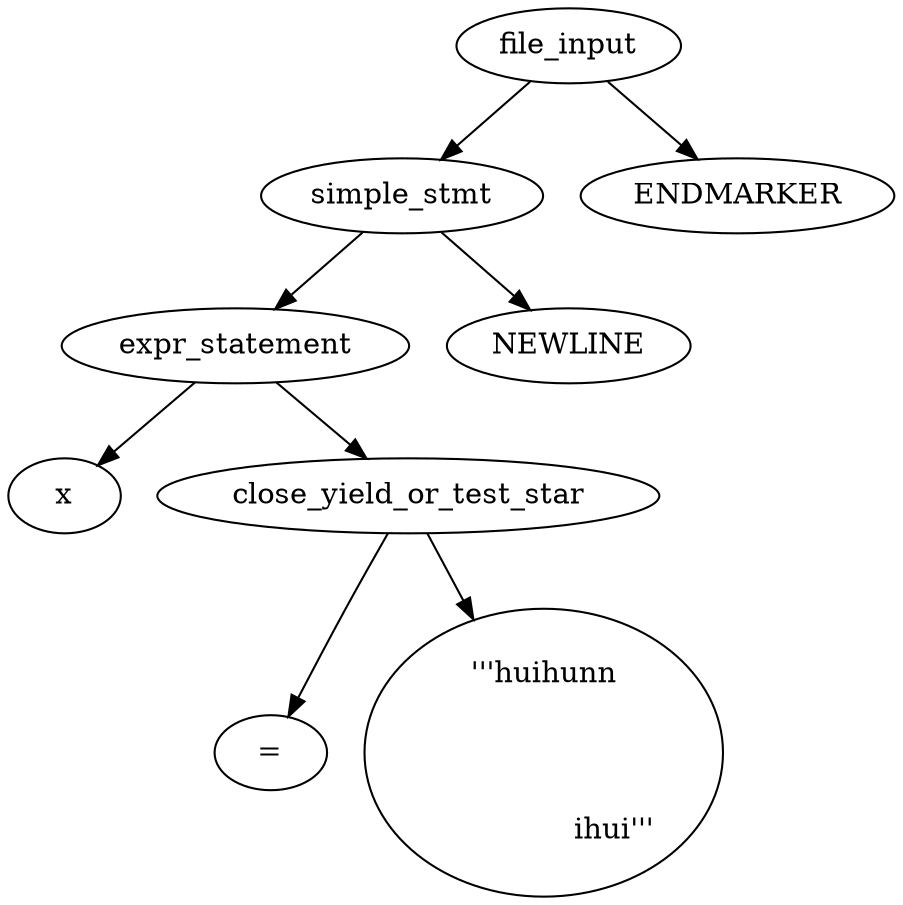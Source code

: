 digraph AST{
1[label="file_input"]
2[label="simple_stmt"]
3[label="expr_statement"]
4[label="x"]
5[label="close_yield_or_test_star"]
6[label="="]
7[label="\'\'\'huihunn\n   \n      \n         \n            \n               ihui\'\'\'"]
8[label="NEWLINE"]
9[label="ENDMARKER"]
1 -> 2
2 -> 3
3 -> 4
3 -> 5
5 -> 6
5 -> 7
2 -> 8
1 -> 9
}
